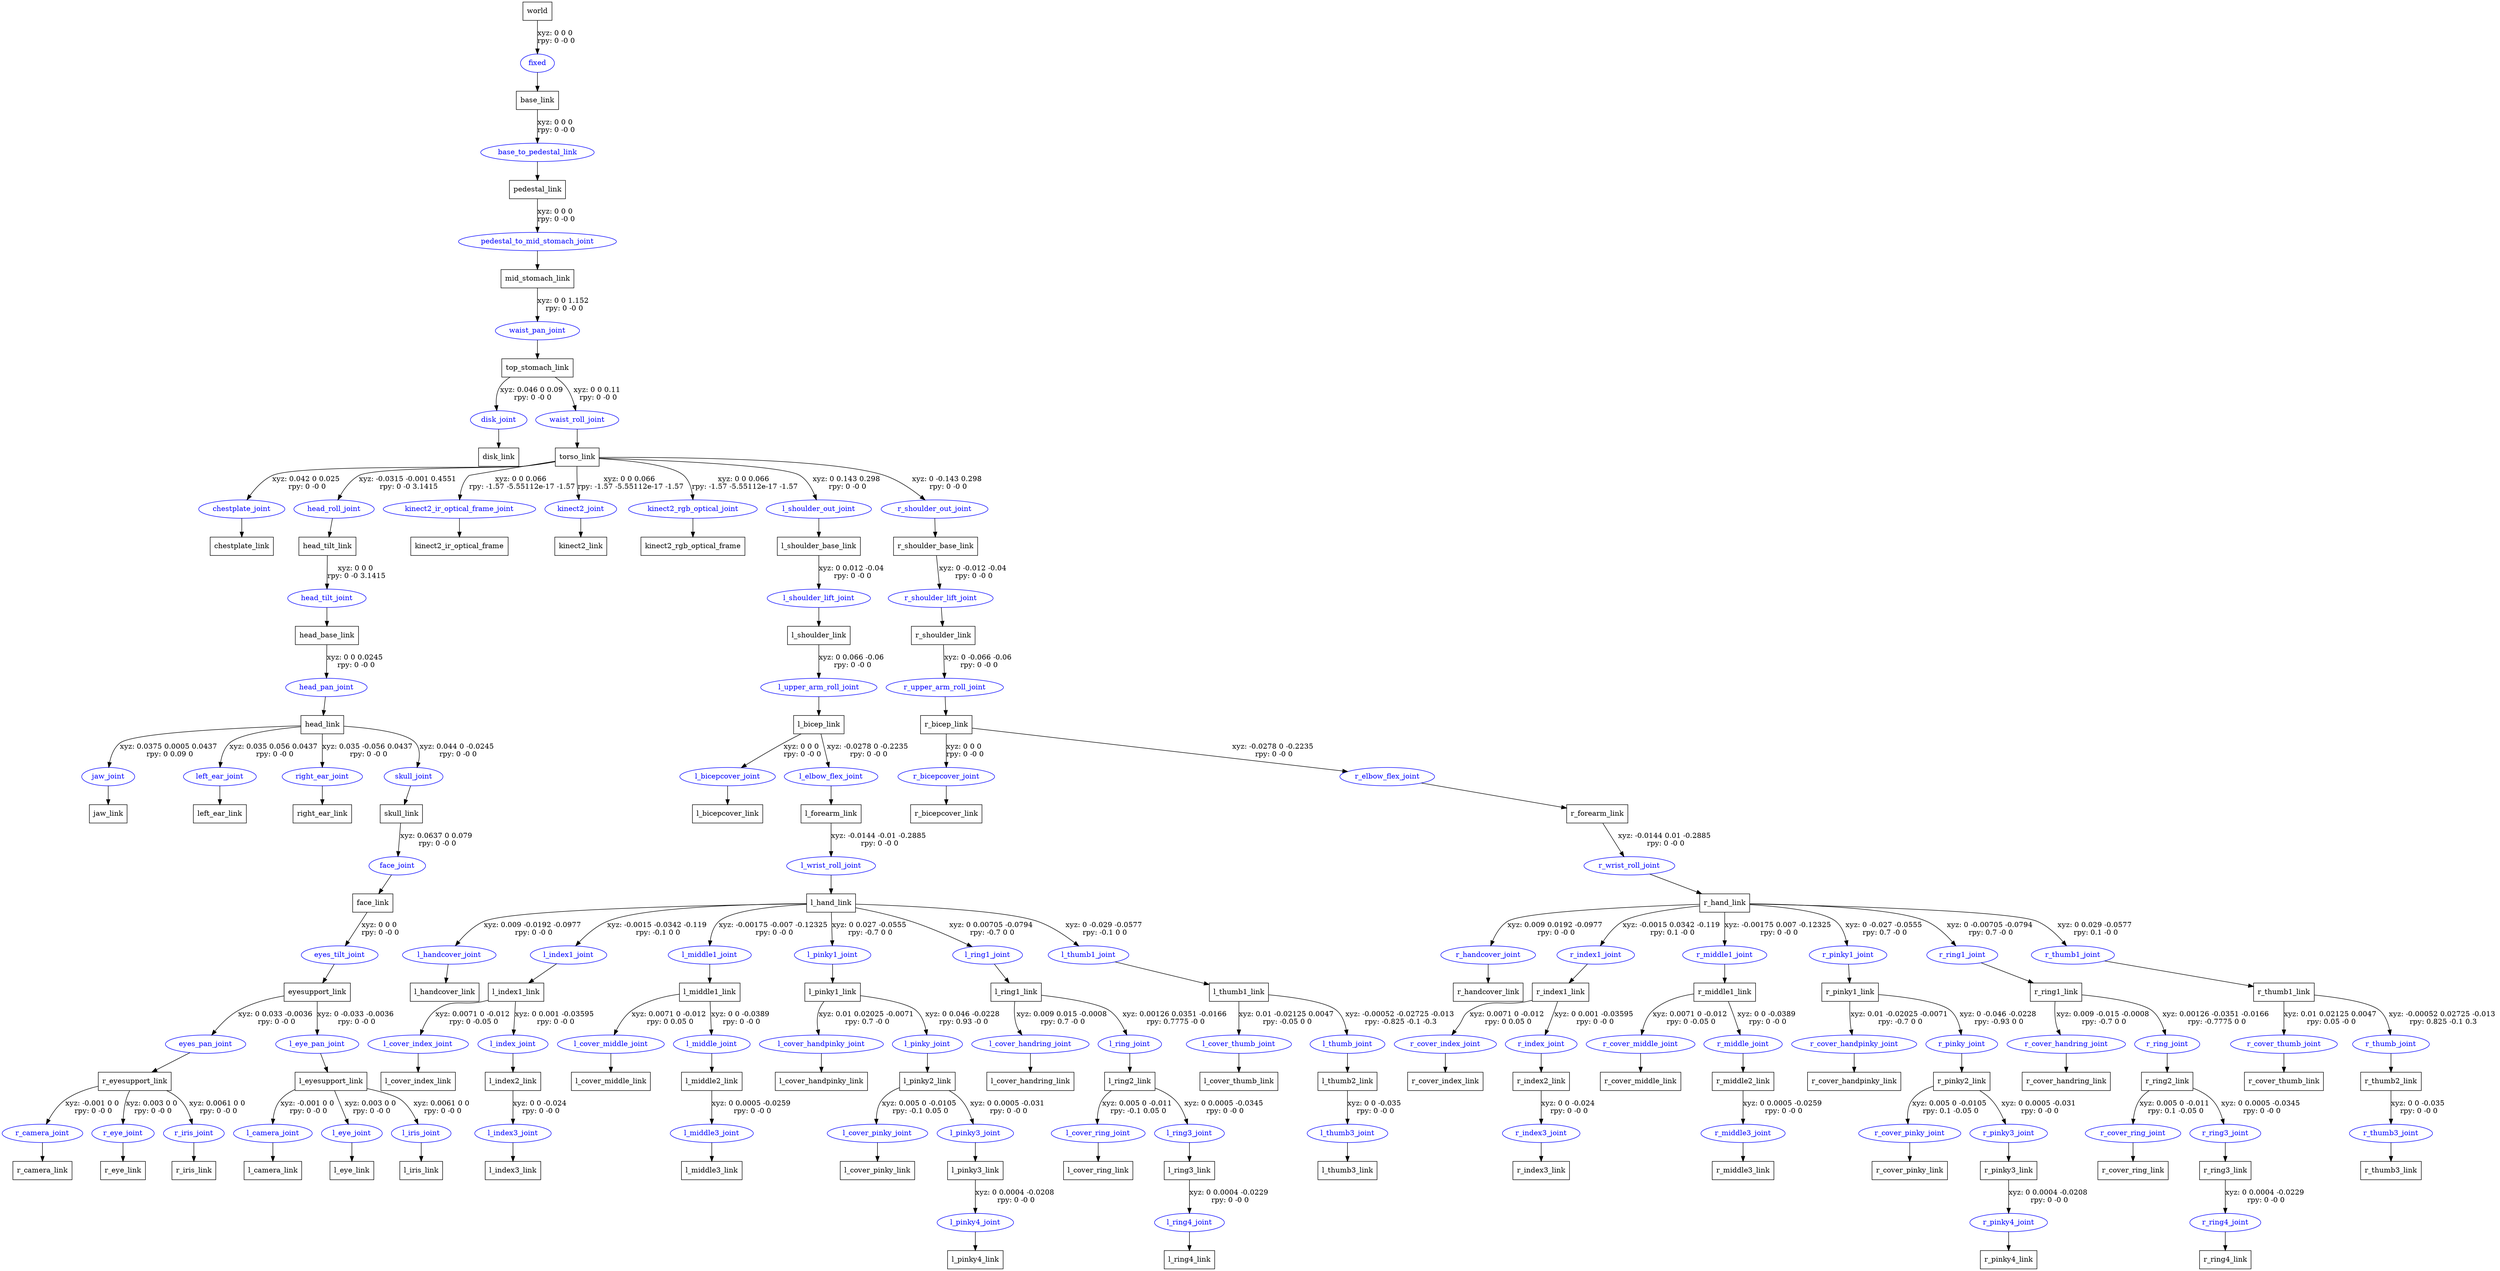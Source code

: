 digraph G {
node [shape=box];
"world" [label="world"];
"base_link" [label="base_link"];
"pedestal_link" [label="pedestal_link"];
"mid_stomach_link" [label="mid_stomach_link"];
"top_stomach_link" [label="top_stomach_link"];
"disk_link" [label="disk_link"];
"torso_link" [label="torso_link"];
"chestplate_link" [label="chestplate_link"];
"head_tilt_link" [label="head_tilt_link"];
"head_base_link" [label="head_base_link"];
"head_link" [label="head_link"];
"jaw_link" [label="jaw_link"];
"left_ear_link" [label="left_ear_link"];
"right_ear_link" [label="right_ear_link"];
"skull_link" [label="skull_link"];
"face_link" [label="face_link"];
"eyesupport_link" [label="eyesupport_link"];
"r_eyesupport_link" [label="r_eyesupport_link"];
"r_camera_link" [label="r_camera_link"];
"r_eye_link" [label="r_eye_link"];
"r_iris_link" [label="r_iris_link"];
"l_eyesupport_link" [label="l_eyesupport_link"];
"l_camera_link" [label="l_camera_link"];
"l_eye_link" [label="l_eye_link"];
"l_iris_link" [label="l_iris_link"];
"kinect2_ir_optical_frame" [label="kinect2_ir_optical_frame"];
"kinect2_link" [label="kinect2_link"];
"kinect2_rgb_optical_frame" [label="kinect2_rgb_optical_frame"];
"l_shoulder_base_link" [label="l_shoulder_base_link"];
"l_shoulder_link" [label="l_shoulder_link"];
"l_bicep_link" [label="l_bicep_link"];
"l_bicepcover_link" [label="l_bicepcover_link"];
"l_forearm_link" [label="l_forearm_link"];
"l_hand_link" [label="l_hand_link"];
"l_handcover_link" [label="l_handcover_link"];
"l_index1_link" [label="l_index1_link"];
"l_cover_index_link" [label="l_cover_index_link"];
"l_index2_link" [label="l_index2_link"];
"l_index3_link" [label="l_index3_link"];
"l_middle1_link" [label="l_middle1_link"];
"l_cover_middle_link" [label="l_cover_middle_link"];
"l_middle2_link" [label="l_middle2_link"];
"l_middle3_link" [label="l_middle3_link"];
"l_pinky1_link" [label="l_pinky1_link"];
"l_cover_handpinky_link" [label="l_cover_handpinky_link"];
"l_pinky2_link" [label="l_pinky2_link"];
"l_cover_pinky_link" [label="l_cover_pinky_link"];
"l_pinky3_link" [label="l_pinky3_link"];
"l_pinky4_link" [label="l_pinky4_link"];
"l_ring1_link" [label="l_ring1_link"];
"l_cover_handring_link" [label="l_cover_handring_link"];
"l_ring2_link" [label="l_ring2_link"];
"l_cover_ring_link" [label="l_cover_ring_link"];
"l_ring3_link" [label="l_ring3_link"];
"l_ring4_link" [label="l_ring4_link"];
"l_thumb1_link" [label="l_thumb1_link"];
"l_cover_thumb_link" [label="l_cover_thumb_link"];
"l_thumb2_link" [label="l_thumb2_link"];
"l_thumb3_link" [label="l_thumb3_link"];
"r_shoulder_base_link" [label="r_shoulder_base_link"];
"r_shoulder_link" [label="r_shoulder_link"];
"r_bicep_link" [label="r_bicep_link"];
"r_bicepcover_link" [label="r_bicepcover_link"];
"r_forearm_link" [label="r_forearm_link"];
"r_hand_link" [label="r_hand_link"];
"r_handcover_link" [label="r_handcover_link"];
"r_index1_link" [label="r_index1_link"];
"r_cover_index_link" [label="r_cover_index_link"];
"r_index2_link" [label="r_index2_link"];
"r_index3_link" [label="r_index3_link"];
"r_middle1_link" [label="r_middle1_link"];
"r_cover_middle_link" [label="r_cover_middle_link"];
"r_middle2_link" [label="r_middle2_link"];
"r_middle3_link" [label="r_middle3_link"];
"r_pinky1_link" [label="r_pinky1_link"];
"r_cover_handpinky_link" [label="r_cover_handpinky_link"];
"r_pinky2_link" [label="r_pinky2_link"];
"r_cover_pinky_link" [label="r_cover_pinky_link"];
"r_pinky3_link" [label="r_pinky3_link"];
"r_pinky4_link" [label="r_pinky4_link"];
"r_ring1_link" [label="r_ring1_link"];
"r_cover_handring_link" [label="r_cover_handring_link"];
"r_ring2_link" [label="r_ring2_link"];
"r_cover_ring_link" [label="r_cover_ring_link"];
"r_ring3_link" [label="r_ring3_link"];
"r_ring4_link" [label="r_ring4_link"];
"r_thumb1_link" [label="r_thumb1_link"];
"r_cover_thumb_link" [label="r_cover_thumb_link"];
"r_thumb2_link" [label="r_thumb2_link"];
"r_thumb3_link" [label="r_thumb3_link"];
node [shape=ellipse, color=blue, fontcolor=blue];
"world" -> "fixed" [label="xyz: 0 0 0 \nrpy: 0 -0 0"]
"fixed" -> "base_link"
"base_link" -> "base_to_pedestal_link" [label="xyz: 0 0 0 \nrpy: 0 -0 0"]
"base_to_pedestal_link" -> "pedestal_link"
"pedestal_link" -> "pedestal_to_mid_stomach_joint" [label="xyz: 0 0 0 \nrpy: 0 -0 0"]
"pedestal_to_mid_stomach_joint" -> "mid_stomach_link"
"mid_stomach_link" -> "waist_pan_joint" [label="xyz: 0 0 1.152 \nrpy: 0 -0 0"]
"waist_pan_joint" -> "top_stomach_link"
"top_stomach_link" -> "disk_joint" [label="xyz: 0.046 0 0.09 \nrpy: 0 -0 0"]
"disk_joint" -> "disk_link"
"top_stomach_link" -> "waist_roll_joint" [label="xyz: 0 0 0.11 \nrpy: 0 -0 0"]
"waist_roll_joint" -> "torso_link"
"torso_link" -> "chestplate_joint" [label="xyz: 0.042 0 0.025 \nrpy: 0 -0 0"]
"chestplate_joint" -> "chestplate_link"
"torso_link" -> "head_roll_joint" [label="xyz: -0.0315 -0.001 0.4551 \nrpy: 0 -0 3.1415"]
"head_roll_joint" -> "head_tilt_link"
"head_tilt_link" -> "head_tilt_joint" [label="xyz: 0 0 0 \nrpy: 0 -0 3.1415"]
"head_tilt_joint" -> "head_base_link"
"head_base_link" -> "head_pan_joint" [label="xyz: 0 0 0.0245 \nrpy: 0 -0 0"]
"head_pan_joint" -> "head_link"
"head_link" -> "jaw_joint" [label="xyz: 0.0375 0.0005 0.0437 \nrpy: 0 0.09 0"]
"jaw_joint" -> "jaw_link"
"head_link" -> "left_ear_joint" [label="xyz: 0.035 0.056 0.0437 \nrpy: 0 -0 0"]
"left_ear_joint" -> "left_ear_link"
"head_link" -> "right_ear_joint" [label="xyz: 0.035 -0.056 0.0437 \nrpy: 0 -0 0"]
"right_ear_joint" -> "right_ear_link"
"head_link" -> "skull_joint" [label="xyz: 0.044 0 -0.0245 \nrpy: 0 -0 0"]
"skull_joint" -> "skull_link"
"skull_link" -> "face_joint" [label="xyz: 0.0637 0 0.079 \nrpy: 0 -0 0"]
"face_joint" -> "face_link"
"face_link" -> "eyes_tilt_joint" [label="xyz: 0 0 0 \nrpy: 0 -0 0"]
"eyes_tilt_joint" -> "eyesupport_link"
"eyesupport_link" -> "eyes_pan_joint" [label="xyz: 0 0.033 -0.0036 \nrpy: 0 -0 0"]
"eyes_pan_joint" -> "r_eyesupport_link"
"r_eyesupport_link" -> "r_camera_joint" [label="xyz: -0.001 0 0 \nrpy: 0 -0 0"]
"r_camera_joint" -> "r_camera_link"
"r_eyesupport_link" -> "r_eye_joint" [label="xyz: 0.003 0 0 \nrpy: 0 -0 0"]
"r_eye_joint" -> "r_eye_link"
"r_eyesupport_link" -> "r_iris_joint" [label="xyz: 0.0061 0 0 \nrpy: 0 -0 0"]
"r_iris_joint" -> "r_iris_link"
"eyesupport_link" -> "l_eye_pan_joint" [label="xyz: 0 -0.033 -0.0036 \nrpy: 0 -0 0"]
"l_eye_pan_joint" -> "l_eyesupport_link"
"l_eyesupport_link" -> "l_camera_joint" [label="xyz: -0.001 0 0 \nrpy: 0 -0 0"]
"l_camera_joint" -> "l_camera_link"
"l_eyesupport_link" -> "l_eye_joint" [label="xyz: 0.003 0 0 \nrpy: 0 -0 0"]
"l_eye_joint" -> "l_eye_link"
"l_eyesupport_link" -> "l_iris_joint" [label="xyz: 0.0061 0 0 \nrpy: 0 -0 0"]
"l_iris_joint" -> "l_iris_link"
"torso_link" -> "kinect2_ir_optical_frame_joint" [label="xyz: 0 0 0.066 \nrpy: -1.57 -5.55112e-17 -1.57"]
"kinect2_ir_optical_frame_joint" -> "kinect2_ir_optical_frame"
"torso_link" -> "kinect2_joint" [label="xyz: 0 0 0.066 \nrpy: -1.57 -5.55112e-17 -1.57"]
"kinect2_joint" -> "kinect2_link"
"torso_link" -> "kinect2_rgb_optical_joint" [label="xyz: 0 0 0.066 \nrpy: -1.57 -5.55112e-17 -1.57"]
"kinect2_rgb_optical_joint" -> "kinect2_rgb_optical_frame"
"torso_link" -> "l_shoulder_out_joint" [label="xyz: 0 0.143 0.298 \nrpy: 0 -0 0"]
"l_shoulder_out_joint" -> "l_shoulder_base_link"
"l_shoulder_base_link" -> "l_shoulder_lift_joint" [label="xyz: 0 0.012 -0.04 \nrpy: 0 -0 0"]
"l_shoulder_lift_joint" -> "l_shoulder_link"
"l_shoulder_link" -> "l_upper_arm_roll_joint" [label="xyz: 0 0.066 -0.06 \nrpy: 0 -0 0"]
"l_upper_arm_roll_joint" -> "l_bicep_link"
"l_bicep_link" -> "l_bicepcover_joint" [label="xyz: 0 0 0 \nrpy: 0 -0 0"]
"l_bicepcover_joint" -> "l_bicepcover_link"
"l_bicep_link" -> "l_elbow_flex_joint" [label="xyz: -0.0278 0 -0.2235 \nrpy: 0 -0 0"]
"l_elbow_flex_joint" -> "l_forearm_link"
"l_forearm_link" -> "l_wrist_roll_joint" [label="xyz: -0.0144 -0.01 -0.2885 \nrpy: 0 -0 0"]
"l_wrist_roll_joint" -> "l_hand_link"
"l_hand_link" -> "l_handcover_joint" [label="xyz: 0.009 -0.0192 -0.0977 \nrpy: 0 -0 0"]
"l_handcover_joint" -> "l_handcover_link"
"l_hand_link" -> "l_index1_joint" [label="xyz: -0.0015 -0.0342 -0.119 \nrpy: -0.1 0 0"]
"l_index1_joint" -> "l_index1_link"
"l_index1_link" -> "l_cover_index_joint" [label="xyz: 0.0071 0 -0.012 \nrpy: 0 -0.05 0"]
"l_cover_index_joint" -> "l_cover_index_link"
"l_index1_link" -> "l_index_joint" [label="xyz: 0 0.001 -0.03595 \nrpy: 0 -0 0"]
"l_index_joint" -> "l_index2_link"
"l_index2_link" -> "l_index3_joint" [label="xyz: 0 0 -0.024 \nrpy: 0 -0 0"]
"l_index3_joint" -> "l_index3_link"
"l_hand_link" -> "l_middle1_joint" [label="xyz: -0.00175 -0.007 -0.12325 \nrpy: 0 -0 0"]
"l_middle1_joint" -> "l_middle1_link"
"l_middle1_link" -> "l_cover_middle_joint" [label="xyz: 0.0071 0 -0.012 \nrpy: 0 0.05 0"]
"l_cover_middle_joint" -> "l_cover_middle_link"
"l_middle1_link" -> "l_middle_joint" [label="xyz: 0 0 -0.0389 \nrpy: 0 -0 0"]
"l_middle_joint" -> "l_middle2_link"
"l_middle2_link" -> "l_middle3_joint" [label="xyz: 0 0.0005 -0.0259 \nrpy: 0 -0 0"]
"l_middle3_joint" -> "l_middle3_link"
"l_hand_link" -> "l_pinky1_joint" [label="xyz: 0 0.027 -0.0555 \nrpy: -0.7 0 0"]
"l_pinky1_joint" -> "l_pinky1_link"
"l_pinky1_link" -> "l_cover_handpinky_joint" [label="xyz: 0.01 0.02025 -0.0071 \nrpy: 0.7 -0 0"]
"l_cover_handpinky_joint" -> "l_cover_handpinky_link"
"l_pinky1_link" -> "l_pinky_joint" [label="xyz: 0 0.046 -0.0228 \nrpy: 0.93 -0 0"]
"l_pinky_joint" -> "l_pinky2_link"
"l_pinky2_link" -> "l_cover_pinky_joint" [label="xyz: 0.005 0 -0.0105 \nrpy: -0.1 0.05 0"]
"l_cover_pinky_joint" -> "l_cover_pinky_link"
"l_pinky2_link" -> "l_pinky3_joint" [label="xyz: 0 0.0005 -0.031 \nrpy: 0 -0 0"]
"l_pinky3_joint" -> "l_pinky3_link"
"l_pinky3_link" -> "l_pinky4_joint" [label="xyz: 0 0.0004 -0.0208 \nrpy: 0 -0 0"]
"l_pinky4_joint" -> "l_pinky4_link"
"l_hand_link" -> "l_ring1_joint" [label="xyz: 0 0.00705 -0.0794 \nrpy: -0.7 0 0"]
"l_ring1_joint" -> "l_ring1_link"
"l_ring1_link" -> "l_cover_handring_joint" [label="xyz: 0.009 0.015 -0.0008 \nrpy: 0.7 -0 0"]
"l_cover_handring_joint" -> "l_cover_handring_link"
"l_ring1_link" -> "l_ring_joint" [label="xyz: 0.00126 0.0351 -0.0166 \nrpy: 0.7775 -0 0"]
"l_ring_joint" -> "l_ring2_link"
"l_ring2_link" -> "l_cover_ring_joint" [label="xyz: 0.005 0 -0.011 \nrpy: -0.1 0.05 0"]
"l_cover_ring_joint" -> "l_cover_ring_link"
"l_ring2_link" -> "l_ring3_joint" [label="xyz: 0 0.0005 -0.0345 \nrpy: 0 -0 0"]
"l_ring3_joint" -> "l_ring3_link"
"l_ring3_link" -> "l_ring4_joint" [label="xyz: 0 0.0004 -0.0229 \nrpy: 0 -0 0"]
"l_ring4_joint" -> "l_ring4_link"
"l_hand_link" -> "l_thumb1_joint" [label="xyz: 0 -0.029 -0.0577 \nrpy: -0.1 0 0"]
"l_thumb1_joint" -> "l_thumb1_link"
"l_thumb1_link" -> "l_cover_thumb_joint" [label="xyz: 0.01 -0.02125 0.0047 \nrpy: -0.05 0 0"]
"l_cover_thumb_joint" -> "l_cover_thumb_link"
"l_thumb1_link" -> "l_thumb_joint" [label="xyz: -0.00052 -0.02725 -0.013 \nrpy: -0.825 -0.1 -0.3"]
"l_thumb_joint" -> "l_thumb2_link"
"l_thumb2_link" -> "l_thumb3_joint" [label="xyz: 0 0 -0.035 \nrpy: 0 -0 0"]
"l_thumb3_joint" -> "l_thumb3_link"
"torso_link" -> "r_shoulder_out_joint" [label="xyz: 0 -0.143 0.298 \nrpy: 0 -0 0"]
"r_shoulder_out_joint" -> "r_shoulder_base_link"
"r_shoulder_base_link" -> "r_shoulder_lift_joint" [label="xyz: 0 -0.012 -0.04 \nrpy: 0 -0 0"]
"r_shoulder_lift_joint" -> "r_shoulder_link"
"r_shoulder_link" -> "r_upper_arm_roll_joint" [label="xyz: 0 -0.066 -0.06 \nrpy: 0 -0 0"]
"r_upper_arm_roll_joint" -> "r_bicep_link"
"r_bicep_link" -> "r_bicepcover_joint" [label="xyz: 0 0 0 \nrpy: 0 -0 0"]
"r_bicepcover_joint" -> "r_bicepcover_link"
"r_bicep_link" -> "r_elbow_flex_joint" [label="xyz: -0.0278 0 -0.2235 \nrpy: 0 -0 0"]
"r_elbow_flex_joint" -> "r_forearm_link"
"r_forearm_link" -> "r_wrist_roll_joint" [label="xyz: -0.0144 0.01 -0.2885 \nrpy: 0 -0 0"]
"r_wrist_roll_joint" -> "r_hand_link"
"r_hand_link" -> "r_handcover_joint" [label="xyz: 0.009 0.0192 -0.0977 \nrpy: 0 -0 0"]
"r_handcover_joint" -> "r_handcover_link"
"r_hand_link" -> "r_index1_joint" [label="xyz: -0.0015 0.0342 -0.119 \nrpy: 0.1 -0 0"]
"r_index1_joint" -> "r_index1_link"
"r_index1_link" -> "r_cover_index_joint" [label="xyz: 0.0071 0 -0.012 \nrpy: 0 0.05 0"]
"r_cover_index_joint" -> "r_cover_index_link"
"r_index1_link" -> "r_index_joint" [label="xyz: 0 0.001 -0.03595 \nrpy: 0 -0 0"]
"r_index_joint" -> "r_index2_link"
"r_index2_link" -> "r_index3_joint" [label="xyz: 0 0 -0.024 \nrpy: 0 -0 0"]
"r_index3_joint" -> "r_index3_link"
"r_hand_link" -> "r_middle1_joint" [label="xyz: -0.00175 0.007 -0.12325 \nrpy: 0 -0 0"]
"r_middle1_joint" -> "r_middle1_link"
"r_middle1_link" -> "r_cover_middle_joint" [label="xyz: 0.0071 0 -0.012 \nrpy: 0 -0.05 0"]
"r_cover_middle_joint" -> "r_cover_middle_link"
"r_middle1_link" -> "r_middle_joint" [label="xyz: 0 0 -0.0389 \nrpy: 0 -0 0"]
"r_middle_joint" -> "r_middle2_link"
"r_middle2_link" -> "r_middle3_joint" [label="xyz: 0 0.0005 -0.0259 \nrpy: 0 -0 0"]
"r_middle3_joint" -> "r_middle3_link"
"r_hand_link" -> "r_pinky1_joint" [label="xyz: 0 -0.027 -0.0555 \nrpy: 0.7 -0 0"]
"r_pinky1_joint" -> "r_pinky1_link"
"r_pinky1_link" -> "r_cover_handpinky_joint" [label="xyz: 0.01 -0.02025 -0.0071 \nrpy: -0.7 0 0"]
"r_cover_handpinky_joint" -> "r_cover_handpinky_link"
"r_pinky1_link" -> "r_pinky_joint" [label="xyz: 0 -0.046 -0.0228 \nrpy: -0.93 0 0"]
"r_pinky_joint" -> "r_pinky2_link"
"r_pinky2_link" -> "r_cover_pinky_joint" [label="xyz: 0.005 0 -0.0105 \nrpy: 0.1 -0.05 0"]
"r_cover_pinky_joint" -> "r_cover_pinky_link"
"r_pinky2_link" -> "r_pinky3_joint" [label="xyz: 0 0.0005 -0.031 \nrpy: 0 -0 0"]
"r_pinky3_joint" -> "r_pinky3_link"
"r_pinky3_link" -> "r_pinky4_joint" [label="xyz: 0 0.0004 -0.0208 \nrpy: 0 -0 0"]
"r_pinky4_joint" -> "r_pinky4_link"
"r_hand_link" -> "r_ring1_joint" [label="xyz: 0 -0.00705 -0.0794 \nrpy: 0.7 -0 0"]
"r_ring1_joint" -> "r_ring1_link"
"r_ring1_link" -> "r_cover_handring_joint" [label="xyz: 0.009 -0.015 -0.0008 \nrpy: -0.7 0 0"]
"r_cover_handring_joint" -> "r_cover_handring_link"
"r_ring1_link" -> "r_ring_joint" [label="xyz: 0.00126 -0.0351 -0.0166 \nrpy: -0.7775 0 0"]
"r_ring_joint" -> "r_ring2_link"
"r_ring2_link" -> "r_cover_ring_joint" [label="xyz: 0.005 0 -0.011 \nrpy: 0.1 -0.05 0"]
"r_cover_ring_joint" -> "r_cover_ring_link"
"r_ring2_link" -> "r_ring3_joint" [label="xyz: 0 0.0005 -0.0345 \nrpy: 0 -0 0"]
"r_ring3_joint" -> "r_ring3_link"
"r_ring3_link" -> "r_ring4_joint" [label="xyz: 0 0.0004 -0.0229 \nrpy: 0 -0 0"]
"r_ring4_joint" -> "r_ring4_link"
"r_hand_link" -> "r_thumb1_joint" [label="xyz: 0 0.029 -0.0577 \nrpy: 0.1 -0 0"]
"r_thumb1_joint" -> "r_thumb1_link"
"r_thumb1_link" -> "r_cover_thumb_joint" [label="xyz: 0.01 0.02125 0.0047 \nrpy: 0.05 -0 0"]
"r_cover_thumb_joint" -> "r_cover_thumb_link"
"r_thumb1_link" -> "r_thumb_joint" [label="xyz: -0.00052 0.02725 -0.013 \nrpy: 0.825 -0.1 0.3"]
"r_thumb_joint" -> "r_thumb2_link"
"r_thumb2_link" -> "r_thumb3_joint" [label="xyz: 0 0 -0.035 \nrpy: 0 -0 0"]
"r_thumb3_joint" -> "r_thumb3_link"
}
